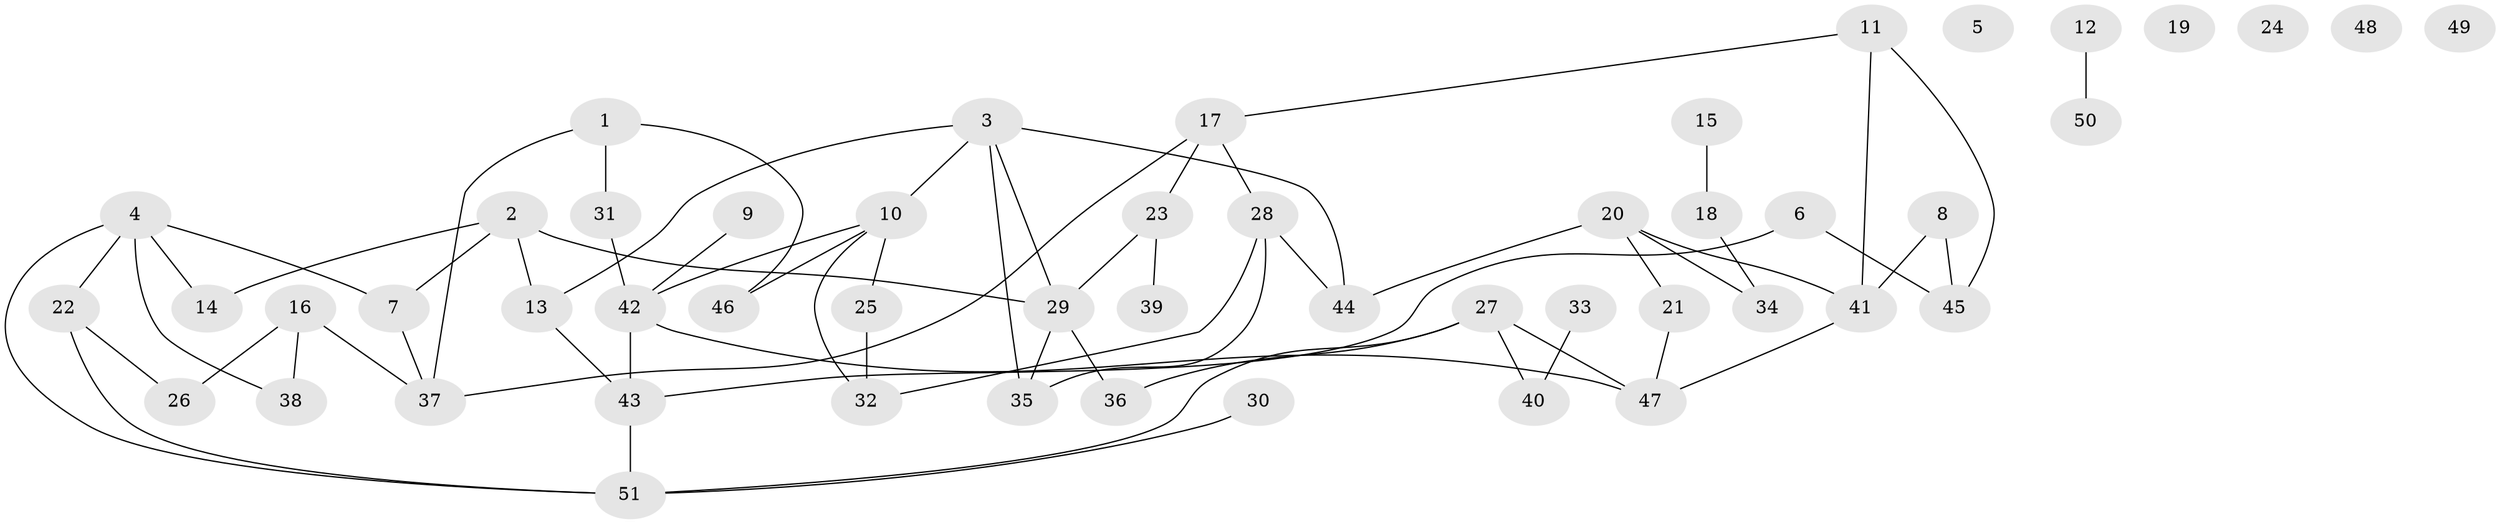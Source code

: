 // Generated by graph-tools (version 1.1) at 2025/33/03/09/25 02:33:34]
// undirected, 51 vertices, 66 edges
graph export_dot {
graph [start="1"]
  node [color=gray90,style=filled];
  1;
  2;
  3;
  4;
  5;
  6;
  7;
  8;
  9;
  10;
  11;
  12;
  13;
  14;
  15;
  16;
  17;
  18;
  19;
  20;
  21;
  22;
  23;
  24;
  25;
  26;
  27;
  28;
  29;
  30;
  31;
  32;
  33;
  34;
  35;
  36;
  37;
  38;
  39;
  40;
  41;
  42;
  43;
  44;
  45;
  46;
  47;
  48;
  49;
  50;
  51;
  1 -- 31;
  1 -- 37;
  1 -- 46;
  2 -- 7;
  2 -- 13;
  2 -- 14;
  2 -- 29;
  3 -- 10;
  3 -- 13;
  3 -- 29;
  3 -- 35;
  3 -- 44;
  4 -- 7;
  4 -- 14;
  4 -- 22;
  4 -- 38;
  4 -- 51;
  6 -- 43;
  6 -- 45;
  7 -- 37;
  8 -- 41;
  8 -- 45;
  9 -- 42;
  10 -- 25;
  10 -- 32;
  10 -- 42;
  10 -- 46;
  11 -- 17;
  11 -- 41;
  11 -- 45;
  12 -- 50;
  13 -- 43;
  15 -- 18;
  16 -- 26;
  16 -- 37;
  16 -- 38;
  17 -- 23;
  17 -- 28;
  17 -- 37;
  18 -- 34;
  20 -- 21;
  20 -- 34;
  20 -- 41;
  20 -- 44;
  21 -- 47;
  22 -- 26;
  22 -- 51;
  23 -- 29;
  23 -- 39;
  25 -- 32;
  27 -- 36;
  27 -- 40;
  27 -- 47;
  27 -- 51;
  28 -- 32;
  28 -- 35;
  28 -- 44;
  29 -- 35;
  29 -- 36;
  30 -- 51;
  31 -- 42;
  33 -- 40;
  41 -- 47;
  42 -- 43;
  42 -- 47;
  43 -- 51;
}
